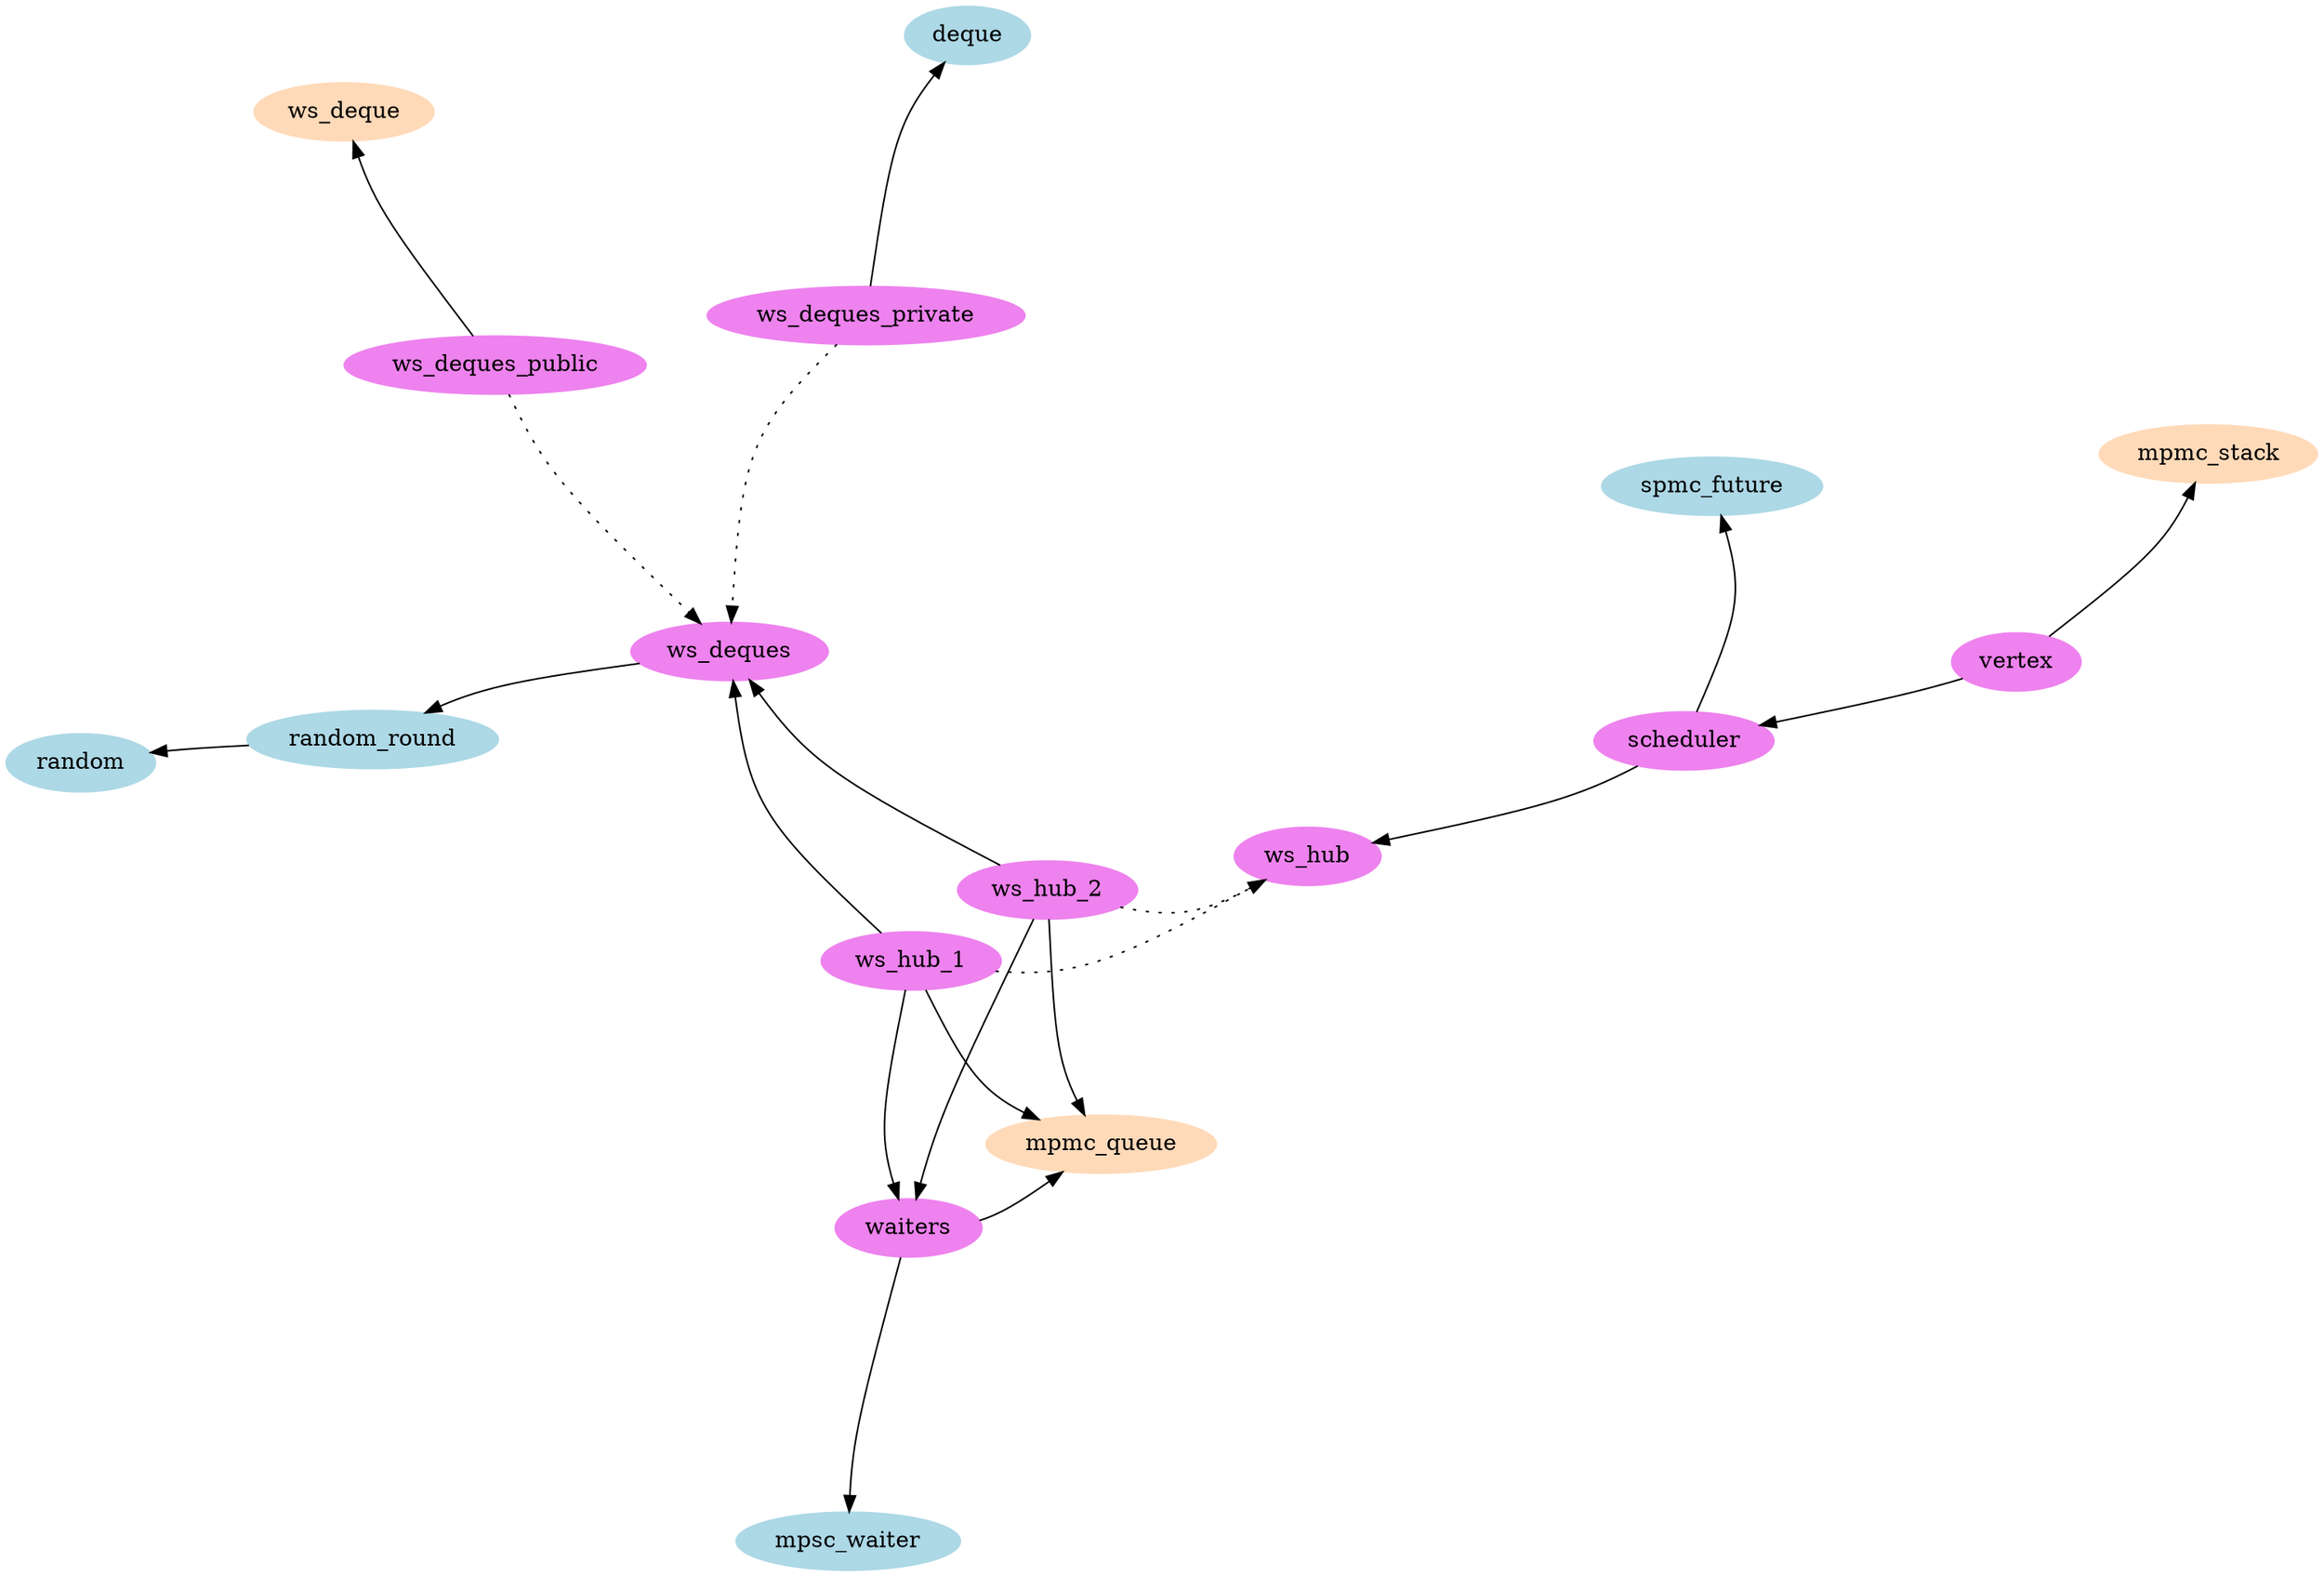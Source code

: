 digraph {
	layout=sfdp
	overlap=false
	splines=curved

	subgraph cluster_std {
		label="std"
		node [style=filled, color=lightblue]
		random [label="random"]
		random_round [label="random_round"]
		deque [label="deque"]
		mpsc_waiter [label="mpsc_waiter"]
		spmc_future [label="spmc_future"]
	}

	subgraph cluster_saturn {
		label="saturn"
		node [style=filled, color=peachpuff]
		mpmc_stack [label="mpmc_stack"]
		mpmc_queue [label="mpmc_queue"]
		ws_deque [label="ws_deque"]
	}

	subgraph cluster_parabs {
		label="parabs"
		node [style=filled, color=violet]
		ws_deques [label="ws_deques"]
		ws_deques_public [label="ws_deques_public"]
		ws_deques_private [label="ws_deques_private"]
		waiters [label="waiters"]
		ws_hub [label="ws_hub"]
		ws_hub_1 [label="ws_hub_1"]
		ws_hub_2 [label="ws_hub_2"]
		scheduler [label="scheduler"]
		vertex [label="vertex"]
	}

	random_round -> random

	ws_deques_public -> ws_deque
	ws_deques_public -> ws_deques [style=dotted]

	ws_deques_private -> deque
	ws_deques_private -> ws_deques [style=dotted]

	ws_deques -> random_round

	waiters -> mpsc_waiter
	waiters -> mpmc_queue

	ws_hub_1 -> mpmc_queue
	ws_hub_1 -> ws_deques
	ws_hub_1 -> waiters
	ws_hub_1 -> ws_hub [style=dotted]

	ws_hub_2 -> mpmc_queue
	ws_hub_2 -> ws_deques
	ws_hub_2 -> waiters
	ws_hub_2 -> ws_hub [style=dotted]

	scheduler -> spmc_future
	scheduler -> ws_hub

	vertex -> mpmc_stack
	vertex -> scheduler
}
